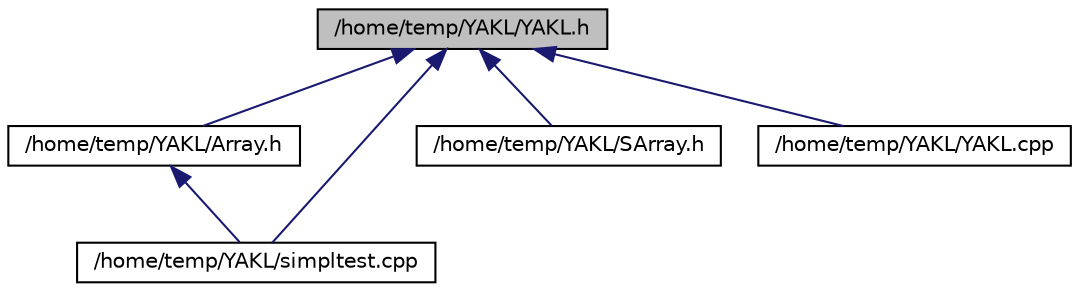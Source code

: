 digraph "/home/temp/YAKL/YAKL.h"
{
  edge [fontname="Helvetica",fontsize="10",labelfontname="Helvetica",labelfontsize="10"];
  node [fontname="Helvetica",fontsize="10",shape=record];
  Node3 [label="/home/temp/YAKL/YAKL.h",height=0.2,width=0.4,color="black", fillcolor="grey75", style="filled", fontcolor="black"];
  Node3 -> Node4 [dir="back",color="midnightblue",fontsize="10",style="solid"];
  Node4 [label="/home/temp/YAKL/Array.h",height=0.2,width=0.4,color="black", fillcolor="white", style="filled",URL="$Array_8h.html"];
  Node4 -> Node5 [dir="back",color="midnightblue",fontsize="10",style="solid"];
  Node5 [label="/home/temp/YAKL/simpltest.cpp",height=0.2,width=0.4,color="black", fillcolor="white", style="filled",URL="$simpltest_8cpp.html"];
  Node3 -> Node6 [dir="back",color="midnightblue",fontsize="10",style="solid"];
  Node6 [label="/home/temp/YAKL/SArray.h",height=0.2,width=0.4,color="black", fillcolor="white", style="filled",URL="$SArray_8h.html"];
  Node3 -> Node5 [dir="back",color="midnightblue",fontsize="10",style="solid"];
  Node3 -> Node7 [dir="back",color="midnightblue",fontsize="10",style="solid"];
  Node7 [label="/home/temp/YAKL/YAKL.cpp",height=0.2,width=0.4,color="black", fillcolor="white", style="filled",URL="$YAKL_8cpp.html"];
}
